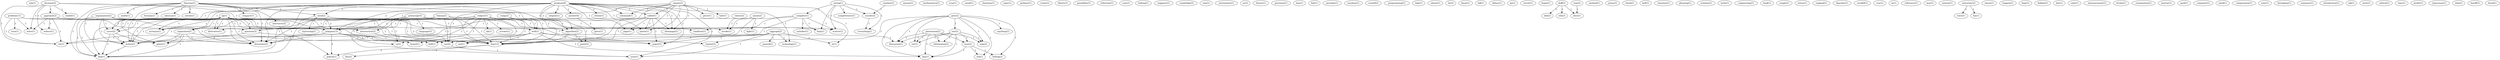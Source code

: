 digraph G {
  tale [ label="tale(1)" ];
  decision [ label="decision(3)" ];
  approach [ label="approach(2)" ];
  solve [ label="solve(1)" ];
  well [ label="well(1)" ];
  model [ label="model(1)" ];
  reduce [ label="reduce(1)" ];
  question [ label="question(3)" ];
  try [ label="try(1)" ];
  anyone [ label="anyone(1)" ];
  problem [ label="problem(11)" ];
  scatter [ label="scatter(1)" ];
  turn [ label="turn(1)" ];
  loop [ label="loop(1)" ];
  output [ label="output(2)" ];
  piece [ label="piece(1)" ];
  halt [ label="halt(1)" ];
  called [ label="called(1)" ];
  polygon [ label="polygon(13)" ];
  line [ label="line(12)" ];
  page [ label="page(1)" ];
  prints [ label="prints(1)" ];
  command [ label="command(1)" ];
  showpage [ label="showpage(1)" ];
  mathematica [ label="mathematica(1)" ];
  svax [ label="svax(1)" ];
  email [ label="email(1)" ];
  charisma [ label="charisma(1)" ];
  topic [ label="topic(1)" ];
  number [ label="number(2)" ];
  encode [ label="encode(2)" ];
  grobner [ label="grobner(1)" ];
  theorem [ label="theorem(1)" ];
  formula [ label="formula(1)" ];
  ndsuvax [ label="ndsuvax(1)" ];
  intersects [ label="intersects(3)" ];
  article [ label="article(1)" ];
  compact [ label="compact(1)" ];
  smith [ label="smith(1)" ];
  algorithm [ label="algorithm(2)" ];
  need [ label="need(2)" ];
  determine [ label="determine(2)" ];
  writes [ label="writes(2)" ];
  find [ label="find(1)" ];
  plane [ label="plane(1)" ];
  crowe [ label="crowe(1)" ];
  liberty [ label="liberty(1)" ];
  possibility [ label="possibility(1)" ];
  reduction [ label="reduction(1)" ];
  case [ label="case(1)" ];
  halting [ label="halting(1)" ];
  suggests [ label="suggests(1)" ];
  cambridge [ label="cambridge(2)" ];
  coin [ label="coin(1)" ];
  metrization [ label="metrization(1)" ];
  siggraph [ label="siggraph(2)" ];
  posted [ label="posted(2)" ];
  st [ label="st(1)" ];
  technology [ label="technology(1)" ];
  use [ label="use(4)" ];
  year [ label="year(1)" ];
  paper [ label="paper(5)" ];
  se [ label="se(2)" ];
  turing [ label="turing(1)" ];
  complete [ label="complete(1)" ];
  everything [ label="everything(1)" ];
  completeness [ label="completeness(1)" ];
  axiom [ label="axiom(2)" ];
  light [ label="light(1)" ];
  invoke [ label="invoke(1)" ];
  comp [ label="comp(2)" ];
  see [ label="see(1)" ];
  theory [ label="theory(1)" ];
  polyon [ label="polyon(1)" ];
  precision [ label="precision(1)" ];
  laze [ label="laze(1)" ];
  fish [ label="fish(1)" ];
  provides [ label="provides(1)" ];
  subject [ label="subject(1)" ];
  uk [ label="uk(1)" ];
  point [ label="point(2)" ];
  scrowe [ label="scrowe(1)" ];
  hemel [ label="hemel(1)" ];
  bull [ label="bull(1)" ];
  co [ label="co(2)" ];
  machine [ label="machine(1)" ];
  cornell [ label="cornell(2)" ];
  programming [ label="programming(1)" ];
  take [ label="take(1)" ];
  ulman [ label="ulman(1)" ];
  liu [ label="liu(2)" ];
  satisfies [ label="satisfies(1)" ];
  condition [ label="condition(1)" ];
  derivative [ label="derivative(1)" ];
  permission [ label="permission(2)" ];
  eat [ label="eat(1)" ];
  snip [ label="snip(2)" ];
  man [ label="man(2)" ];
  day [ label="day(1)" ];
  information [ label="information(2)" ];
  discussion [ label="discussion(1)" ];
  know [ label="know(1)" ];
  hill [ label="hill(1)" ];
  obfusc [ label="obfusc(1)" ];
  program [ label="program(6)" ];
  outputs [ label="outputs(1)" ];
  answer [ label="answer(4)" ];
  separation [ label="separation(2)" ];
  draws [ label="draws(1)" ];
  curve [ label="curve(2)" ];
  lemma [ label="lemma(2)" ];
  acronym [ label="acronym(1)" ];
  intersection [ label="intersection(2)" ];
  go [ label="go(1)" ];
  circuit [ label="circuit(1)" ];
  begin [ label="begin(1)" ];
  duff [ label="duff(2)" ];
  deb [ label="deb(2)" ];
  edu [ label="edu(2)" ];
  alice [ label="alice(1)" ];
  method [ label="method(1)" ];
  press [ label="press(1)" ];
  check [ label="check(1)" ];
  bell [ label="bell(1)" ];
  give [ label="give(2)" ];
  sue [ label="sue(2)" ];
  anything [ label="anything(1)" ];
  reprint [ label="reprint(2)" ];
  rod [ label="rod(1)" ];
  fishing [ label="fishing(2)" ];
  situation [ label="situation(1)" ];
  phrasing [ label="phrasing(1)" ];
  ursyhon [ label="ursyhon(1)" ];
  write [ label="write(1)" ];
  engineering [ label="engineering(1)" ];
  book [ label="book(1)" ];
  raytracing [ label="raytracing(1)" ];
  couple [ label="couple(1)" ];
  gives [ label="gives(1)" ];
  arises [ label="arises(1)" ];
  np [ label="np(1)" ];
  england [ label="england(1)" ];
  lipschitz [ label="lipschitz(1)" ];
  overkill [ label="overkill(1)" ];
  cray [ label="cray(1)" ];
  re [ label="re(1)" ];
  np [ label="np(1)" ];
  reference [ label="reference(1)" ];
  won [ label="won(1)" ];
  newton [ label="newton(1)" ];
  university [ label="university(2)" ];
  voice [ label="voice(1)" ];
  fax [ label="fax(1)" ];
  simon [ label="simon(1)" ];
  happen [ label="happen(1)" ];
  dept [ label="dept(1)" ];
  postscript [ label="postscript(3)" ];
  language [ label="language(3)" ];
  dobbin [ label="dobbin(2)" ];
  organization [ label="organization(2)" ];
  lies [ label="lies(2)" ];
  lyle [ label="lyle(1)" ];
  code [ label="code(1)" ];
  announcement [ label="announcement(1)" ];
  ritchie [ label="ritchie(1)" ];
  choice [ label="choice(2)" ];
  tom [ label="tom(2)" ];
  examination [ label="examination(1)" ];
  murray [ label="murray(1)" ];
  april [ label="april(1)" ];
  computer [ label="computer(1)" ];
  mind [ label="mind(1)" ];
  computation [ label="computation(1)" ];
  note [ label="note(1)" ];
  kernighan [ label="kernighan(1)" ];
  summary [ label="summary(1)" ];
  introduction [ label="introduction(1)" ];
  ink [ label="ink(1)" ];
  start [ label="start(1)" ];
  caltech [ label="caltech(1)" ];
  time [ label="time(1)" ];
  prefer [ label="prefer(1)" ];
  yngvesson [ label="yngvesson(1)" ];
  isbn [ label="isbn(2)" ];
  baraff [ label="baraff(3)" ];
  david [ label="david(1)" ];
  decision -> approach [ label="1" ];
  decision -> solve [ label="1" ];
  decision -> well [ label="1" ];
  decision -> model [ label="1" ];
  decision -> reduce [ label="1" ];
  decision -> question [ label="1" ];
  decision -> try [ label="1" ];
  problem -> solve [ label="1" ];
  problem -> scatter [ label="1" ];
  problem -> try [ label="1" ];
  problem -> turn [ label="1" ];
  problem -> loop [ label="1" ];
  output -> piece [ label="1" ];
  output -> halt [ label="1" ];
  output -> called [ label="1" ];
  output -> polygon [ label="1" ];
  output -> line [ label="1" ];
  output -> page [ label="1" ];
  output -> prints [ label="1" ];
  output -> command [ label="1" ];
  output -> showpage [ label="1" ];
  number -> encode [ label="1" ];
  theorem -> formula [ label="1" ];
  theorem -> ndsuvax [ label="1" ];
  theorem -> intersects [ label="1" ];
  theorem -> article [ label="1" ];
  theorem -> compact [ label="1" ];
  theorem -> smith [ label="1" ];
  theorem -> algorithm [ label="1" ];
  theorem -> need [ label="1" ];
  theorem -> line [ label="1" ];
  theorem -> determine [ label="1" ];
  theorem -> writes [ label="1" ];
  theorem -> find [ label="1" ];
  theorem -> plane [ label="1" ];
  siggraph -> posted [ label="1" ];
  siggraph -> st [ label="1" ];
  siggraph -> technology [ label="1" ];
  siggraph -> use [ label="1" ];
  siggraph -> year [ label="1" ];
  siggraph -> paper [ label="1" ];
  approach -> solve [ label="1" ];
  approach -> well [ label="1" ];
  approach -> reduce [ label="1" ];
  approach -> question [ label="1" ];
  approach -> try [ label="1" ];
  turing -> complete [ label="1" ];
  turing -> encode [ label="1" ];
  turing -> everything [ label="1" ];
  turing -> scatter [ label="1" ];
  turing -> loop [ label="1" ];
  turing -> completeness [ label="1" ];
  axiom -> light [ label="1" ];
  axiom -> use [ label="1" ];
  axiom -> invoke [ label="1" ];
  comp -> well [ label="1" ];
  comp -> see [ label="1" ];
  intersects -> polyon [ label="1" ];
  subject -> uk [ label="1" ];
  subject -> algorithm [ label="1" ];
  subject -> point [ label="1" ];
  subject -> scrowe [ label="1" ];
  subject -> polygon [ label="1" ];
  subject -> hemel [ label="1" ];
  subject -> bull [ label="1" ];
  subject -> determine [ label="1" ];
  subject -> writes [ label="1" ];
  subject -> co [ label="1" ];
  complete -> satisfies [ label="1" ];
  complete -> scatter [ label="1" ];
  complete -> condition [ label="1" ];
  complete -> derivative [ label="1" ];
  complete -> line [ label="1" ];
  complete -> loop [ label="1" ];
  encode -> everything [ label="1" ];
  permission -> eat [ label="1" ];
  permission -> snip [ label="1" ];
  permission -> man [ label="1" ];
  permission -> day [ label="1" ];
  permission -> information [ label="1" ];
  permission -> discussion [ label="1" ];
  program -> st [ label="1" ];
  program -> technology [ label="1" ];
  program -> outputs [ label="1" ];
  program -> algorithm [ label="1" ];
  program -> need [ label="1" ];
  program -> answer [ label="1" ];
  program -> called [ label="1" ];
  program -> separation [ label="1" ];
  program -> draws [ label="1" ];
  program -> use [ label="1" ];
  program -> polygon [ label="2" ];
  program -> line [ label="2" ];
  program -> page [ label="1" ];
  program -> prints [ label="1" ];
  program -> determine [ label="1" ];
  program -> command [ label="1" ];
  program -> curve [ label="1" ];
  program -> year [ label="1" ];
  program -> writes [ label="1" ];
  program -> showpage [ label="1" ];
  program -> find [ label="1" ];
  program -> paper [ label="2" ];
  lemma -> acronym [ label="1" ];
  lemma -> intersection [ label="1" ];
  lemma -> use [ label="1" ];
  lemma -> polygon [ label="1" ];
  lemma -> line [ label="1" ];
  lemma -> invoke [ label="1" ];
  duff -> deb [ label="1" ];
  duff -> edu [ label="1" ];
  duff -> alice [ label="1" ];
  give -> sue [ label="1" ];
  give -> eat [ label="1" ];
  give -> anything [ label="1" ];
  give -> snip [ label="1" ];
  give -> day [ label="1" ];
  give -> discussion [ label="1" ];
  give -> reprint [ label="1" ];
  give -> rod [ label="1" ];
  give -> fishing [ label="1" ];
  sue -> eat [ label="1" ];
  sue -> snip [ label="1" ];
  sue -> man [ label="1" ];
  sue -> day [ label="1" ];
  sue -> information [ label="1" ];
  sue -> discussion [ label="1" ];
  algorithm -> point [ label="1" ];
  algorithm -> line [ label="1" ];
  need -> raytracing [ label="1" ];
  need -> use [ label="1" ];
  need -> polygon [ label="2" ];
  need -> line [ label="2" ];
  need -> determine [ label="1" ];
  need -> find [ label="1" ];
  answer -> gives [ label="2" ];
  np -> condition [ label="1" ];
  np -> separation [ label="1" ];
  np -> derivative [ label="1" ];
  np -> acronym [ label="1" ];
  np -> intersection [ label="1" ];
  np -> use [ label="1" ];
  np -> polygon [ label="2" ];
  np -> determine [ label="1" ];
  np -> curve [ label="1" ];
  np -> writes [ label="1" ];
  np -> find [ label="1" ];
  called -> polygon [ label="1" ];
  called -> line [ label="1" ];
  called -> page [ label="1" ];
  called -> prints [ label="1" ];
  called -> showpage [ label="1" ];
  called -> paper [ label="1" ];
  separation -> line [ label="1" ];
  separation -> determine [ label="1" ];
  separation -> writes [ label="1" ];
  separation -> find [ label="1" ];
  separation -> plane [ label="1" ];
  np -> derivative [ label="1" ];
  np -> acronym [ label="1" ];
  np -> intersection [ label="1" ];
  np -> use [ label="1" ];
  np -> polygon [ label="2" ];
  np -> determine [ label="1" ];
  np -> curve [ label="1" ];
  np -> writes [ label="1" ];
  np -> find [ label="1" ];
  university -> voice [ label="1" ];
  university -> fax [ label="1" ];
  man -> day [ label="1" ];
  man -> rod [ label="1" ];
  man -> fishing [ label="1" ];
  intersection -> use [ label="1" ];
  use -> year [ label="1" ];
  well -> line [ label="1" ];
  well -> day [ label="1" ];
  well -> discussion [ label="1" ];
  well -> try [ label="1" ];
  well -> see [ label="1" ];
  well -> reprint [ label="1" ];
  polygon -> hemel [ label="2" ];
  polygon -> bull [ label="2" ];
  polygon -> determine [ label="2" ];
  polygon -> polyon [ label="2" ];
  polygon -> writes [ label="2" ];
  polygon -> co [ label="2" ];
  polygon -> plane [ label="1" ];
  postscript -> line [ label="1" ];
  postscript -> year [ label="1" ];
  postscript -> question [ label="1" ];
  postscript -> co [ label="1" ];
  postscript -> language [ label="1" ];
  postscript -> paper [ label="1" ];
  organization -> line [ label="1" ];
  organization -> determine [ label="1" ];
  organization -> curve [ label="1" ];
  organization -> writes [ label="1" ];
  organization -> find [ label="1" ];
  line -> lies [ label="3" ];
  line -> polyon [ label="3" ];
  choice -> invoke [ label="1" ];
  tom -> alice [ label="1" ];
  curve -> writes [ label="1" ];
  curve -> find [ label="1" ];
  curve -> plane [ label="1" ];
  question -> try [ label="1" ];
  question -> paper [ label="1" ];
  writes -> find [ label="1" ];
}
